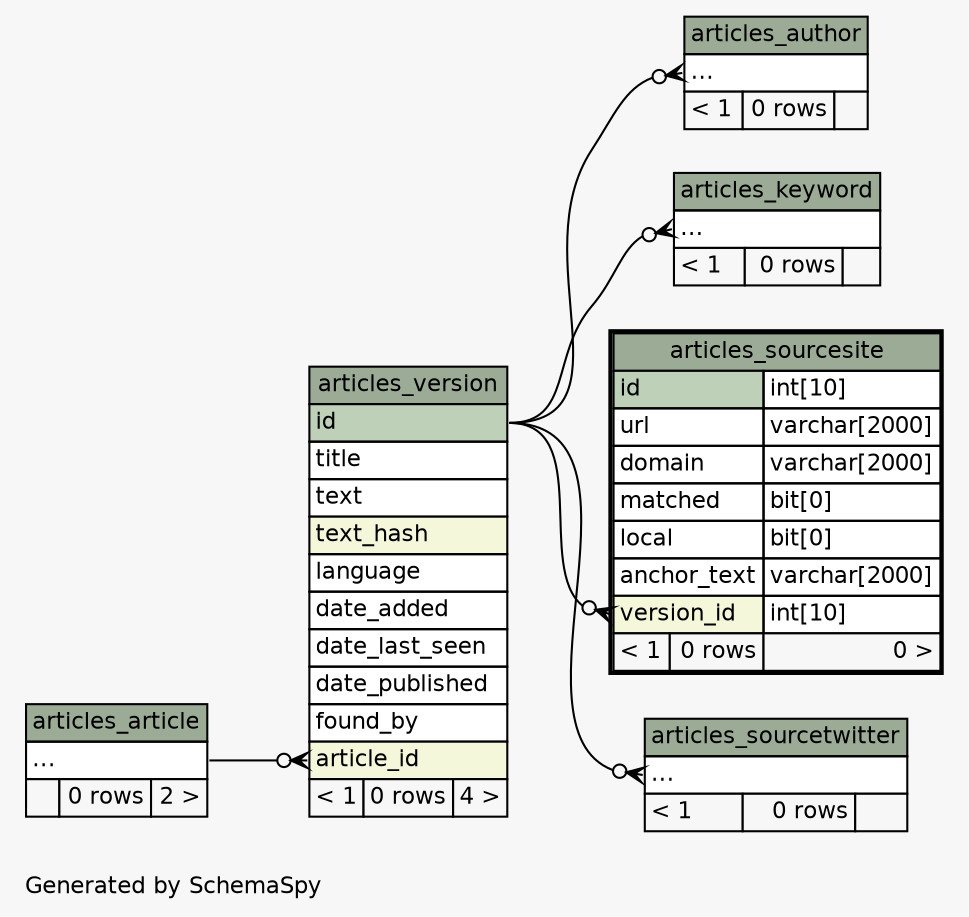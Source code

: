 // dot 2.38.0 on Linux 4.4.0-28-generic
// SchemaSpy rev 590
digraph "twoDegreesRelationshipsDiagram" {
  graph [
    rankdir="RL"
    bgcolor="#f7f7f7"
    label="\nGenerated by SchemaSpy"
    labeljust="l"
    nodesep="0.18"
    ranksep="0.46"
    fontname="Helvetica"
    fontsize="11"
  ];
  node [
    fontname="Helvetica"
    fontsize="11"
    shape="plaintext"
  ];
  edge [
    arrowsize="0.8"
  ];
  "articles_author":"elipses":w -> "articles_version":"id":e [arrowhead=none dir=back arrowtail=crowodot];
  "articles_keyword":"elipses":w -> "articles_version":"id":e [arrowhead=none dir=back arrowtail=crowodot];
  "articles_sourcesite":"version_id":w -> "articles_version":"id":e [arrowhead=none dir=back arrowtail=crowodot];
  "articles_sourcetwitter":"elipses":w -> "articles_version":"id":e [arrowhead=none dir=back arrowtail=crowodot];
  "articles_version":"article_id":w -> "articles_article":"elipses":e [arrowhead=none dir=back arrowtail=crowodot];
  "articles_article" [
    label=<
    <TABLE BORDER="0" CELLBORDER="1" CELLSPACING="0" BGCOLOR="#ffffff">
      <TR><TD COLSPAN="3" BGCOLOR="#9bab96" ALIGN="CENTER">articles_article</TD></TR>
      <TR><TD PORT="elipses" COLSPAN="3" ALIGN="LEFT">...</TD></TR>
      <TR><TD ALIGN="LEFT" BGCOLOR="#f7f7f7">  </TD><TD ALIGN="RIGHT" BGCOLOR="#f7f7f7">0 rows</TD><TD ALIGN="RIGHT" BGCOLOR="#f7f7f7">2 &gt;</TD></TR>
    </TABLE>>
    URL="articles_article.html"
    tooltip="articles_article"
  ];
  "articles_author" [
    label=<
    <TABLE BORDER="0" CELLBORDER="1" CELLSPACING="0" BGCOLOR="#ffffff">
      <TR><TD COLSPAN="3" BGCOLOR="#9bab96" ALIGN="CENTER">articles_author</TD></TR>
      <TR><TD PORT="elipses" COLSPAN="3" ALIGN="LEFT">...</TD></TR>
      <TR><TD ALIGN="LEFT" BGCOLOR="#f7f7f7">&lt; 1</TD><TD ALIGN="RIGHT" BGCOLOR="#f7f7f7">0 rows</TD><TD ALIGN="RIGHT" BGCOLOR="#f7f7f7">  </TD></TR>
    </TABLE>>
    URL="articles_author.html"
    tooltip="articles_author"
  ];
  "articles_keyword" [
    label=<
    <TABLE BORDER="0" CELLBORDER="1" CELLSPACING="0" BGCOLOR="#ffffff">
      <TR><TD COLSPAN="3" BGCOLOR="#9bab96" ALIGN="CENTER">articles_keyword</TD></TR>
      <TR><TD PORT="elipses" COLSPAN="3" ALIGN="LEFT">...</TD></TR>
      <TR><TD ALIGN="LEFT" BGCOLOR="#f7f7f7">&lt; 1</TD><TD ALIGN="RIGHT" BGCOLOR="#f7f7f7">0 rows</TD><TD ALIGN="RIGHT" BGCOLOR="#f7f7f7">  </TD></TR>
    </TABLE>>
    URL="articles_keyword.html"
    tooltip="articles_keyword"
  ];
  "articles_sourcesite" [
    label=<
    <TABLE BORDER="2" CELLBORDER="1" CELLSPACING="0" BGCOLOR="#ffffff">
      <TR><TD COLSPAN="3" BGCOLOR="#9bab96" ALIGN="CENTER">articles_sourcesite</TD></TR>
      <TR><TD PORT="id" COLSPAN="2" BGCOLOR="#bed1b8" ALIGN="LEFT">id</TD><TD PORT="id.type" ALIGN="LEFT">int[10]</TD></TR>
      <TR><TD PORT="url" COLSPAN="2" ALIGN="LEFT">url</TD><TD PORT="url.type" ALIGN="LEFT">varchar[2000]</TD></TR>
      <TR><TD PORT="domain" COLSPAN="2" ALIGN="LEFT">domain</TD><TD PORT="domain.type" ALIGN="LEFT">varchar[2000]</TD></TR>
      <TR><TD PORT="matched" COLSPAN="2" ALIGN="LEFT">matched</TD><TD PORT="matched.type" ALIGN="LEFT">bit[0]</TD></TR>
      <TR><TD PORT="local" COLSPAN="2" ALIGN="LEFT">local</TD><TD PORT="local.type" ALIGN="LEFT">bit[0]</TD></TR>
      <TR><TD PORT="anchor_text" COLSPAN="2" ALIGN="LEFT">anchor_text</TD><TD PORT="anchor_text.type" ALIGN="LEFT">varchar[2000]</TD></TR>
      <TR><TD PORT="version_id" COLSPAN="2" BGCOLOR="#f4f7da" ALIGN="LEFT">version_id</TD><TD PORT="version_id.type" ALIGN="LEFT">int[10]</TD></TR>
      <TR><TD ALIGN="LEFT" BGCOLOR="#f7f7f7">&lt; 1</TD><TD ALIGN="RIGHT" BGCOLOR="#f7f7f7">0 rows</TD><TD ALIGN="RIGHT" BGCOLOR="#f7f7f7">0 &gt;</TD></TR>
    </TABLE>>
    URL="articles_sourcesite.html"
    tooltip="articles_sourcesite"
  ];
  "articles_sourcetwitter" [
    label=<
    <TABLE BORDER="0" CELLBORDER="1" CELLSPACING="0" BGCOLOR="#ffffff">
      <TR><TD COLSPAN="3" BGCOLOR="#9bab96" ALIGN="CENTER">articles_sourcetwitter</TD></TR>
      <TR><TD PORT="elipses" COLSPAN="3" ALIGN="LEFT">...</TD></TR>
      <TR><TD ALIGN="LEFT" BGCOLOR="#f7f7f7">&lt; 1</TD><TD ALIGN="RIGHT" BGCOLOR="#f7f7f7">0 rows</TD><TD ALIGN="RIGHT" BGCOLOR="#f7f7f7">  </TD></TR>
    </TABLE>>
    URL="articles_sourcetwitter.html"
    tooltip="articles_sourcetwitter"
  ];
  "articles_version" [
    label=<
    <TABLE BORDER="0" CELLBORDER="1" CELLSPACING="0" BGCOLOR="#ffffff">
      <TR><TD COLSPAN="3" BGCOLOR="#9bab96" ALIGN="CENTER">articles_version</TD></TR>
      <TR><TD PORT="id" COLSPAN="3" BGCOLOR="#bed1b8" ALIGN="LEFT">id</TD></TR>
      <TR><TD PORT="title" COLSPAN="3" ALIGN="LEFT">title</TD></TR>
      <TR><TD PORT="text" COLSPAN="3" ALIGN="LEFT">text</TD></TR>
      <TR><TD PORT="text_hash" COLSPAN="3" BGCOLOR="#f4f7da" ALIGN="LEFT">text_hash</TD></TR>
      <TR><TD PORT="language" COLSPAN="3" ALIGN="LEFT">language</TD></TR>
      <TR><TD PORT="date_added" COLSPAN="3" ALIGN="LEFT">date_added</TD></TR>
      <TR><TD PORT="date_last_seen" COLSPAN="3" ALIGN="LEFT">date_last_seen</TD></TR>
      <TR><TD PORT="date_published" COLSPAN="3" ALIGN="LEFT">date_published</TD></TR>
      <TR><TD PORT="found_by" COLSPAN="3" ALIGN="LEFT">found_by</TD></TR>
      <TR><TD PORT="article_id" COLSPAN="3" BGCOLOR="#f4f7da" ALIGN="LEFT">article_id</TD></TR>
      <TR><TD ALIGN="LEFT" BGCOLOR="#f7f7f7">&lt; 1</TD><TD ALIGN="RIGHT" BGCOLOR="#f7f7f7">0 rows</TD><TD ALIGN="RIGHT" BGCOLOR="#f7f7f7">4 &gt;</TD></TR>
    </TABLE>>
    URL="articles_version.html"
    tooltip="articles_version"
  ];
}
